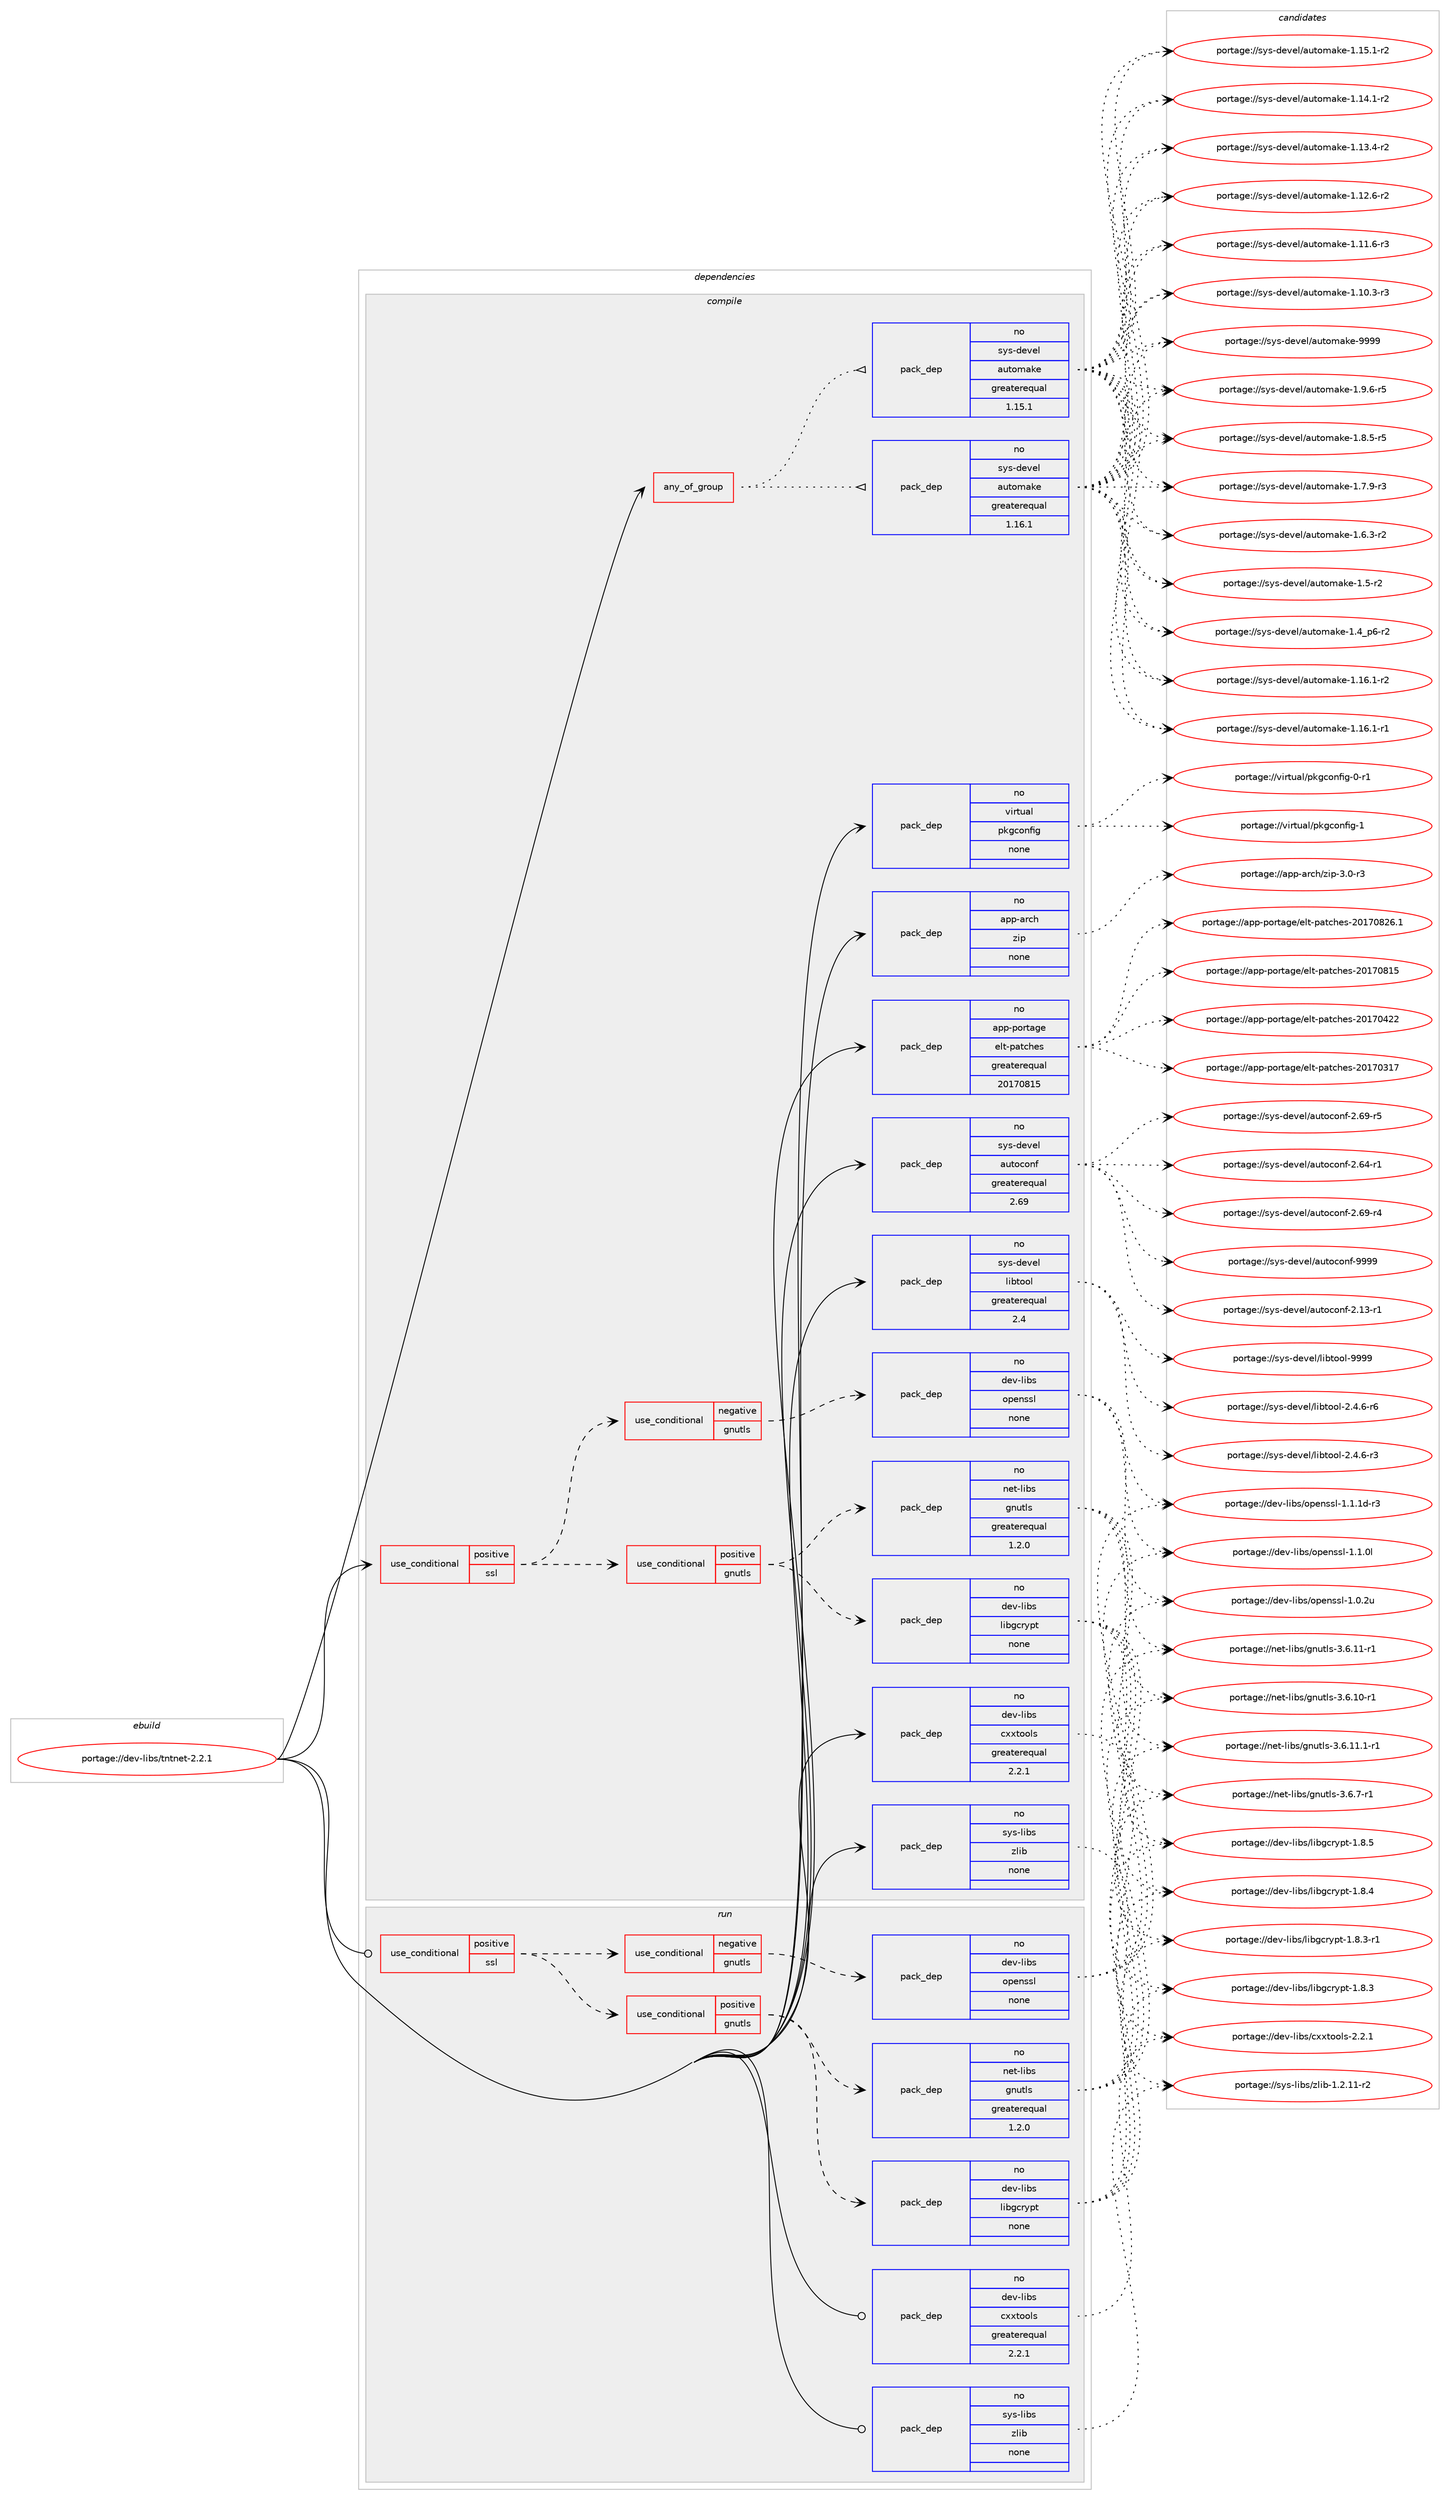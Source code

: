 digraph prolog {

# *************
# Graph options
# *************

newrank=true;
concentrate=true;
compound=true;
graph [rankdir=LR,fontname=Helvetica,fontsize=10,ranksep=1.5];#, ranksep=2.5, nodesep=0.2];
edge  [arrowhead=vee];
node  [fontname=Helvetica,fontsize=10];

# **********
# The ebuild
# **********

subgraph cluster_leftcol {
color=gray;
rank=same;
label=<<i>ebuild</i>>;
id [label="portage://dev-libs/tntnet-2.2.1", color=red, width=4, href="../dev-libs/tntnet-2.2.1.svg"];
}

# ****************
# The dependencies
# ****************

subgraph cluster_midcol {
color=gray;
label=<<i>dependencies</i>>;
subgraph cluster_compile {
fillcolor="#eeeeee";
style=filled;
label=<<i>compile</i>>;
subgraph any4935 {
dependency507593 [label=<<TABLE BORDER="0" CELLBORDER="1" CELLSPACING="0" CELLPADDING="4"><TR><TD CELLPADDING="10">any_of_group</TD></TR></TABLE>>, shape=none, color=red];subgraph pack378538 {
dependency507594 [label=<<TABLE BORDER="0" CELLBORDER="1" CELLSPACING="0" CELLPADDING="4" WIDTH="220"><TR><TD ROWSPAN="6" CELLPADDING="30">pack_dep</TD></TR><TR><TD WIDTH="110">no</TD></TR><TR><TD>sys-devel</TD></TR><TR><TD>automake</TD></TR><TR><TD>greaterequal</TD></TR><TR><TD>1.16.1</TD></TR></TABLE>>, shape=none, color=blue];
}
dependency507593:e -> dependency507594:w [weight=20,style="dotted",arrowhead="oinv"];
subgraph pack378539 {
dependency507595 [label=<<TABLE BORDER="0" CELLBORDER="1" CELLSPACING="0" CELLPADDING="4" WIDTH="220"><TR><TD ROWSPAN="6" CELLPADDING="30">pack_dep</TD></TR><TR><TD WIDTH="110">no</TD></TR><TR><TD>sys-devel</TD></TR><TR><TD>automake</TD></TR><TR><TD>greaterequal</TD></TR><TR><TD>1.15.1</TD></TR></TABLE>>, shape=none, color=blue];
}
dependency507593:e -> dependency507595:w [weight=20,style="dotted",arrowhead="oinv"];
}
id:e -> dependency507593:w [weight=20,style="solid",arrowhead="vee"];
subgraph cond123887 {
dependency507596 [label=<<TABLE BORDER="0" CELLBORDER="1" CELLSPACING="0" CELLPADDING="4"><TR><TD ROWSPAN="3" CELLPADDING="10">use_conditional</TD></TR><TR><TD>positive</TD></TR><TR><TD>ssl</TD></TR></TABLE>>, shape=none, color=red];
subgraph cond123888 {
dependency507597 [label=<<TABLE BORDER="0" CELLBORDER="1" CELLSPACING="0" CELLPADDING="4"><TR><TD ROWSPAN="3" CELLPADDING="10">use_conditional</TD></TR><TR><TD>positive</TD></TR><TR><TD>gnutls</TD></TR></TABLE>>, shape=none, color=red];
subgraph pack378540 {
dependency507598 [label=<<TABLE BORDER="0" CELLBORDER="1" CELLSPACING="0" CELLPADDING="4" WIDTH="220"><TR><TD ROWSPAN="6" CELLPADDING="30">pack_dep</TD></TR><TR><TD WIDTH="110">no</TD></TR><TR><TD>net-libs</TD></TR><TR><TD>gnutls</TD></TR><TR><TD>greaterequal</TD></TR><TR><TD>1.2.0</TD></TR></TABLE>>, shape=none, color=blue];
}
dependency507597:e -> dependency507598:w [weight=20,style="dashed",arrowhead="vee"];
subgraph pack378541 {
dependency507599 [label=<<TABLE BORDER="0" CELLBORDER="1" CELLSPACING="0" CELLPADDING="4" WIDTH="220"><TR><TD ROWSPAN="6" CELLPADDING="30">pack_dep</TD></TR><TR><TD WIDTH="110">no</TD></TR><TR><TD>dev-libs</TD></TR><TR><TD>libgcrypt</TD></TR><TR><TD>none</TD></TR><TR><TD></TD></TR></TABLE>>, shape=none, color=blue];
}
dependency507597:e -> dependency507599:w [weight=20,style="dashed",arrowhead="vee"];
}
dependency507596:e -> dependency507597:w [weight=20,style="dashed",arrowhead="vee"];
subgraph cond123889 {
dependency507600 [label=<<TABLE BORDER="0" CELLBORDER="1" CELLSPACING="0" CELLPADDING="4"><TR><TD ROWSPAN="3" CELLPADDING="10">use_conditional</TD></TR><TR><TD>negative</TD></TR><TR><TD>gnutls</TD></TR></TABLE>>, shape=none, color=red];
subgraph pack378542 {
dependency507601 [label=<<TABLE BORDER="0" CELLBORDER="1" CELLSPACING="0" CELLPADDING="4" WIDTH="220"><TR><TD ROWSPAN="6" CELLPADDING="30">pack_dep</TD></TR><TR><TD WIDTH="110">no</TD></TR><TR><TD>dev-libs</TD></TR><TR><TD>openssl</TD></TR><TR><TD>none</TD></TR><TR><TD></TD></TR></TABLE>>, shape=none, color=blue];
}
dependency507600:e -> dependency507601:w [weight=20,style="dashed",arrowhead="vee"];
}
dependency507596:e -> dependency507600:w [weight=20,style="dashed",arrowhead="vee"];
}
id:e -> dependency507596:w [weight=20,style="solid",arrowhead="vee"];
subgraph pack378543 {
dependency507602 [label=<<TABLE BORDER="0" CELLBORDER="1" CELLSPACING="0" CELLPADDING="4" WIDTH="220"><TR><TD ROWSPAN="6" CELLPADDING="30">pack_dep</TD></TR><TR><TD WIDTH="110">no</TD></TR><TR><TD>app-arch</TD></TR><TR><TD>zip</TD></TR><TR><TD>none</TD></TR><TR><TD></TD></TR></TABLE>>, shape=none, color=blue];
}
id:e -> dependency507602:w [weight=20,style="solid",arrowhead="vee"];
subgraph pack378544 {
dependency507603 [label=<<TABLE BORDER="0" CELLBORDER="1" CELLSPACING="0" CELLPADDING="4" WIDTH="220"><TR><TD ROWSPAN="6" CELLPADDING="30">pack_dep</TD></TR><TR><TD WIDTH="110">no</TD></TR><TR><TD>app-portage</TD></TR><TR><TD>elt-patches</TD></TR><TR><TD>greaterequal</TD></TR><TR><TD>20170815</TD></TR></TABLE>>, shape=none, color=blue];
}
id:e -> dependency507603:w [weight=20,style="solid",arrowhead="vee"];
subgraph pack378545 {
dependency507604 [label=<<TABLE BORDER="0" CELLBORDER="1" CELLSPACING="0" CELLPADDING="4" WIDTH="220"><TR><TD ROWSPAN="6" CELLPADDING="30">pack_dep</TD></TR><TR><TD WIDTH="110">no</TD></TR><TR><TD>dev-libs</TD></TR><TR><TD>cxxtools</TD></TR><TR><TD>greaterequal</TD></TR><TR><TD>2.2.1</TD></TR></TABLE>>, shape=none, color=blue];
}
id:e -> dependency507604:w [weight=20,style="solid",arrowhead="vee"];
subgraph pack378546 {
dependency507605 [label=<<TABLE BORDER="0" CELLBORDER="1" CELLSPACING="0" CELLPADDING="4" WIDTH="220"><TR><TD ROWSPAN="6" CELLPADDING="30">pack_dep</TD></TR><TR><TD WIDTH="110">no</TD></TR><TR><TD>sys-devel</TD></TR><TR><TD>autoconf</TD></TR><TR><TD>greaterequal</TD></TR><TR><TD>2.69</TD></TR></TABLE>>, shape=none, color=blue];
}
id:e -> dependency507605:w [weight=20,style="solid",arrowhead="vee"];
subgraph pack378547 {
dependency507606 [label=<<TABLE BORDER="0" CELLBORDER="1" CELLSPACING="0" CELLPADDING="4" WIDTH="220"><TR><TD ROWSPAN="6" CELLPADDING="30">pack_dep</TD></TR><TR><TD WIDTH="110">no</TD></TR><TR><TD>sys-devel</TD></TR><TR><TD>libtool</TD></TR><TR><TD>greaterequal</TD></TR><TR><TD>2.4</TD></TR></TABLE>>, shape=none, color=blue];
}
id:e -> dependency507606:w [weight=20,style="solid",arrowhead="vee"];
subgraph pack378548 {
dependency507607 [label=<<TABLE BORDER="0" CELLBORDER="1" CELLSPACING="0" CELLPADDING="4" WIDTH="220"><TR><TD ROWSPAN="6" CELLPADDING="30">pack_dep</TD></TR><TR><TD WIDTH="110">no</TD></TR><TR><TD>sys-libs</TD></TR><TR><TD>zlib</TD></TR><TR><TD>none</TD></TR><TR><TD></TD></TR></TABLE>>, shape=none, color=blue];
}
id:e -> dependency507607:w [weight=20,style="solid",arrowhead="vee"];
subgraph pack378549 {
dependency507608 [label=<<TABLE BORDER="0" CELLBORDER="1" CELLSPACING="0" CELLPADDING="4" WIDTH="220"><TR><TD ROWSPAN="6" CELLPADDING="30">pack_dep</TD></TR><TR><TD WIDTH="110">no</TD></TR><TR><TD>virtual</TD></TR><TR><TD>pkgconfig</TD></TR><TR><TD>none</TD></TR><TR><TD></TD></TR></TABLE>>, shape=none, color=blue];
}
id:e -> dependency507608:w [weight=20,style="solid",arrowhead="vee"];
}
subgraph cluster_compileandrun {
fillcolor="#eeeeee";
style=filled;
label=<<i>compile and run</i>>;
}
subgraph cluster_run {
fillcolor="#eeeeee";
style=filled;
label=<<i>run</i>>;
subgraph cond123890 {
dependency507609 [label=<<TABLE BORDER="0" CELLBORDER="1" CELLSPACING="0" CELLPADDING="4"><TR><TD ROWSPAN="3" CELLPADDING="10">use_conditional</TD></TR><TR><TD>positive</TD></TR><TR><TD>ssl</TD></TR></TABLE>>, shape=none, color=red];
subgraph cond123891 {
dependency507610 [label=<<TABLE BORDER="0" CELLBORDER="1" CELLSPACING="0" CELLPADDING="4"><TR><TD ROWSPAN="3" CELLPADDING="10">use_conditional</TD></TR><TR><TD>positive</TD></TR><TR><TD>gnutls</TD></TR></TABLE>>, shape=none, color=red];
subgraph pack378550 {
dependency507611 [label=<<TABLE BORDER="0" CELLBORDER="1" CELLSPACING="0" CELLPADDING="4" WIDTH="220"><TR><TD ROWSPAN="6" CELLPADDING="30">pack_dep</TD></TR><TR><TD WIDTH="110">no</TD></TR><TR><TD>net-libs</TD></TR><TR><TD>gnutls</TD></TR><TR><TD>greaterequal</TD></TR><TR><TD>1.2.0</TD></TR></TABLE>>, shape=none, color=blue];
}
dependency507610:e -> dependency507611:w [weight=20,style="dashed",arrowhead="vee"];
subgraph pack378551 {
dependency507612 [label=<<TABLE BORDER="0" CELLBORDER="1" CELLSPACING="0" CELLPADDING="4" WIDTH="220"><TR><TD ROWSPAN="6" CELLPADDING="30">pack_dep</TD></TR><TR><TD WIDTH="110">no</TD></TR><TR><TD>dev-libs</TD></TR><TR><TD>libgcrypt</TD></TR><TR><TD>none</TD></TR><TR><TD></TD></TR></TABLE>>, shape=none, color=blue];
}
dependency507610:e -> dependency507612:w [weight=20,style="dashed",arrowhead="vee"];
}
dependency507609:e -> dependency507610:w [weight=20,style="dashed",arrowhead="vee"];
subgraph cond123892 {
dependency507613 [label=<<TABLE BORDER="0" CELLBORDER="1" CELLSPACING="0" CELLPADDING="4"><TR><TD ROWSPAN="3" CELLPADDING="10">use_conditional</TD></TR><TR><TD>negative</TD></TR><TR><TD>gnutls</TD></TR></TABLE>>, shape=none, color=red];
subgraph pack378552 {
dependency507614 [label=<<TABLE BORDER="0" CELLBORDER="1" CELLSPACING="0" CELLPADDING="4" WIDTH="220"><TR><TD ROWSPAN="6" CELLPADDING="30">pack_dep</TD></TR><TR><TD WIDTH="110">no</TD></TR><TR><TD>dev-libs</TD></TR><TR><TD>openssl</TD></TR><TR><TD>none</TD></TR><TR><TD></TD></TR></TABLE>>, shape=none, color=blue];
}
dependency507613:e -> dependency507614:w [weight=20,style="dashed",arrowhead="vee"];
}
dependency507609:e -> dependency507613:w [weight=20,style="dashed",arrowhead="vee"];
}
id:e -> dependency507609:w [weight=20,style="solid",arrowhead="odot"];
subgraph pack378553 {
dependency507615 [label=<<TABLE BORDER="0" CELLBORDER="1" CELLSPACING="0" CELLPADDING="4" WIDTH="220"><TR><TD ROWSPAN="6" CELLPADDING="30">pack_dep</TD></TR><TR><TD WIDTH="110">no</TD></TR><TR><TD>dev-libs</TD></TR><TR><TD>cxxtools</TD></TR><TR><TD>greaterequal</TD></TR><TR><TD>2.2.1</TD></TR></TABLE>>, shape=none, color=blue];
}
id:e -> dependency507615:w [weight=20,style="solid",arrowhead="odot"];
subgraph pack378554 {
dependency507616 [label=<<TABLE BORDER="0" CELLBORDER="1" CELLSPACING="0" CELLPADDING="4" WIDTH="220"><TR><TD ROWSPAN="6" CELLPADDING="30">pack_dep</TD></TR><TR><TD WIDTH="110">no</TD></TR><TR><TD>sys-libs</TD></TR><TR><TD>zlib</TD></TR><TR><TD>none</TD></TR><TR><TD></TD></TR></TABLE>>, shape=none, color=blue];
}
id:e -> dependency507616:w [weight=20,style="solid",arrowhead="odot"];
}
}

# **************
# The candidates
# **************

subgraph cluster_choices {
rank=same;
color=gray;
label=<<i>candidates</i>>;

subgraph choice378538 {
color=black;
nodesep=1;
choice115121115451001011181011084797117116111109971071014557575757 [label="portage://sys-devel/automake-9999", color=red, width=4,href="../sys-devel/automake-9999.svg"];
choice115121115451001011181011084797117116111109971071014549465746544511453 [label="portage://sys-devel/automake-1.9.6-r5", color=red, width=4,href="../sys-devel/automake-1.9.6-r5.svg"];
choice115121115451001011181011084797117116111109971071014549465646534511453 [label="portage://sys-devel/automake-1.8.5-r5", color=red, width=4,href="../sys-devel/automake-1.8.5-r5.svg"];
choice115121115451001011181011084797117116111109971071014549465546574511451 [label="portage://sys-devel/automake-1.7.9-r3", color=red, width=4,href="../sys-devel/automake-1.7.9-r3.svg"];
choice115121115451001011181011084797117116111109971071014549465446514511450 [label="portage://sys-devel/automake-1.6.3-r2", color=red, width=4,href="../sys-devel/automake-1.6.3-r2.svg"];
choice11512111545100101118101108479711711611110997107101454946534511450 [label="portage://sys-devel/automake-1.5-r2", color=red, width=4,href="../sys-devel/automake-1.5-r2.svg"];
choice115121115451001011181011084797117116111109971071014549465295112544511450 [label="portage://sys-devel/automake-1.4_p6-r2", color=red, width=4,href="../sys-devel/automake-1.4_p6-r2.svg"];
choice11512111545100101118101108479711711611110997107101454946495446494511450 [label="portage://sys-devel/automake-1.16.1-r2", color=red, width=4,href="../sys-devel/automake-1.16.1-r2.svg"];
choice11512111545100101118101108479711711611110997107101454946495446494511449 [label="portage://sys-devel/automake-1.16.1-r1", color=red, width=4,href="../sys-devel/automake-1.16.1-r1.svg"];
choice11512111545100101118101108479711711611110997107101454946495346494511450 [label="portage://sys-devel/automake-1.15.1-r2", color=red, width=4,href="../sys-devel/automake-1.15.1-r2.svg"];
choice11512111545100101118101108479711711611110997107101454946495246494511450 [label="portage://sys-devel/automake-1.14.1-r2", color=red, width=4,href="../sys-devel/automake-1.14.1-r2.svg"];
choice11512111545100101118101108479711711611110997107101454946495146524511450 [label="portage://sys-devel/automake-1.13.4-r2", color=red, width=4,href="../sys-devel/automake-1.13.4-r2.svg"];
choice11512111545100101118101108479711711611110997107101454946495046544511450 [label="portage://sys-devel/automake-1.12.6-r2", color=red, width=4,href="../sys-devel/automake-1.12.6-r2.svg"];
choice11512111545100101118101108479711711611110997107101454946494946544511451 [label="portage://sys-devel/automake-1.11.6-r3", color=red, width=4,href="../sys-devel/automake-1.11.6-r3.svg"];
choice11512111545100101118101108479711711611110997107101454946494846514511451 [label="portage://sys-devel/automake-1.10.3-r3", color=red, width=4,href="../sys-devel/automake-1.10.3-r3.svg"];
dependency507594:e -> choice115121115451001011181011084797117116111109971071014557575757:w [style=dotted,weight="100"];
dependency507594:e -> choice115121115451001011181011084797117116111109971071014549465746544511453:w [style=dotted,weight="100"];
dependency507594:e -> choice115121115451001011181011084797117116111109971071014549465646534511453:w [style=dotted,weight="100"];
dependency507594:e -> choice115121115451001011181011084797117116111109971071014549465546574511451:w [style=dotted,weight="100"];
dependency507594:e -> choice115121115451001011181011084797117116111109971071014549465446514511450:w [style=dotted,weight="100"];
dependency507594:e -> choice11512111545100101118101108479711711611110997107101454946534511450:w [style=dotted,weight="100"];
dependency507594:e -> choice115121115451001011181011084797117116111109971071014549465295112544511450:w [style=dotted,weight="100"];
dependency507594:e -> choice11512111545100101118101108479711711611110997107101454946495446494511450:w [style=dotted,weight="100"];
dependency507594:e -> choice11512111545100101118101108479711711611110997107101454946495446494511449:w [style=dotted,weight="100"];
dependency507594:e -> choice11512111545100101118101108479711711611110997107101454946495346494511450:w [style=dotted,weight="100"];
dependency507594:e -> choice11512111545100101118101108479711711611110997107101454946495246494511450:w [style=dotted,weight="100"];
dependency507594:e -> choice11512111545100101118101108479711711611110997107101454946495146524511450:w [style=dotted,weight="100"];
dependency507594:e -> choice11512111545100101118101108479711711611110997107101454946495046544511450:w [style=dotted,weight="100"];
dependency507594:e -> choice11512111545100101118101108479711711611110997107101454946494946544511451:w [style=dotted,weight="100"];
dependency507594:e -> choice11512111545100101118101108479711711611110997107101454946494846514511451:w [style=dotted,weight="100"];
}
subgraph choice378539 {
color=black;
nodesep=1;
choice115121115451001011181011084797117116111109971071014557575757 [label="portage://sys-devel/automake-9999", color=red, width=4,href="../sys-devel/automake-9999.svg"];
choice115121115451001011181011084797117116111109971071014549465746544511453 [label="portage://sys-devel/automake-1.9.6-r5", color=red, width=4,href="../sys-devel/automake-1.9.6-r5.svg"];
choice115121115451001011181011084797117116111109971071014549465646534511453 [label="portage://sys-devel/automake-1.8.5-r5", color=red, width=4,href="../sys-devel/automake-1.8.5-r5.svg"];
choice115121115451001011181011084797117116111109971071014549465546574511451 [label="portage://sys-devel/automake-1.7.9-r3", color=red, width=4,href="../sys-devel/automake-1.7.9-r3.svg"];
choice115121115451001011181011084797117116111109971071014549465446514511450 [label="portage://sys-devel/automake-1.6.3-r2", color=red, width=4,href="../sys-devel/automake-1.6.3-r2.svg"];
choice11512111545100101118101108479711711611110997107101454946534511450 [label="portage://sys-devel/automake-1.5-r2", color=red, width=4,href="../sys-devel/automake-1.5-r2.svg"];
choice115121115451001011181011084797117116111109971071014549465295112544511450 [label="portage://sys-devel/automake-1.4_p6-r2", color=red, width=4,href="../sys-devel/automake-1.4_p6-r2.svg"];
choice11512111545100101118101108479711711611110997107101454946495446494511450 [label="portage://sys-devel/automake-1.16.1-r2", color=red, width=4,href="../sys-devel/automake-1.16.1-r2.svg"];
choice11512111545100101118101108479711711611110997107101454946495446494511449 [label="portage://sys-devel/automake-1.16.1-r1", color=red, width=4,href="../sys-devel/automake-1.16.1-r1.svg"];
choice11512111545100101118101108479711711611110997107101454946495346494511450 [label="portage://sys-devel/automake-1.15.1-r2", color=red, width=4,href="../sys-devel/automake-1.15.1-r2.svg"];
choice11512111545100101118101108479711711611110997107101454946495246494511450 [label="portage://sys-devel/automake-1.14.1-r2", color=red, width=4,href="../sys-devel/automake-1.14.1-r2.svg"];
choice11512111545100101118101108479711711611110997107101454946495146524511450 [label="portage://sys-devel/automake-1.13.4-r2", color=red, width=4,href="../sys-devel/automake-1.13.4-r2.svg"];
choice11512111545100101118101108479711711611110997107101454946495046544511450 [label="portage://sys-devel/automake-1.12.6-r2", color=red, width=4,href="../sys-devel/automake-1.12.6-r2.svg"];
choice11512111545100101118101108479711711611110997107101454946494946544511451 [label="portage://sys-devel/automake-1.11.6-r3", color=red, width=4,href="../sys-devel/automake-1.11.6-r3.svg"];
choice11512111545100101118101108479711711611110997107101454946494846514511451 [label="portage://sys-devel/automake-1.10.3-r3", color=red, width=4,href="../sys-devel/automake-1.10.3-r3.svg"];
dependency507595:e -> choice115121115451001011181011084797117116111109971071014557575757:w [style=dotted,weight="100"];
dependency507595:e -> choice115121115451001011181011084797117116111109971071014549465746544511453:w [style=dotted,weight="100"];
dependency507595:e -> choice115121115451001011181011084797117116111109971071014549465646534511453:w [style=dotted,weight="100"];
dependency507595:e -> choice115121115451001011181011084797117116111109971071014549465546574511451:w [style=dotted,weight="100"];
dependency507595:e -> choice115121115451001011181011084797117116111109971071014549465446514511450:w [style=dotted,weight="100"];
dependency507595:e -> choice11512111545100101118101108479711711611110997107101454946534511450:w [style=dotted,weight="100"];
dependency507595:e -> choice115121115451001011181011084797117116111109971071014549465295112544511450:w [style=dotted,weight="100"];
dependency507595:e -> choice11512111545100101118101108479711711611110997107101454946495446494511450:w [style=dotted,weight="100"];
dependency507595:e -> choice11512111545100101118101108479711711611110997107101454946495446494511449:w [style=dotted,weight="100"];
dependency507595:e -> choice11512111545100101118101108479711711611110997107101454946495346494511450:w [style=dotted,weight="100"];
dependency507595:e -> choice11512111545100101118101108479711711611110997107101454946495246494511450:w [style=dotted,weight="100"];
dependency507595:e -> choice11512111545100101118101108479711711611110997107101454946495146524511450:w [style=dotted,weight="100"];
dependency507595:e -> choice11512111545100101118101108479711711611110997107101454946495046544511450:w [style=dotted,weight="100"];
dependency507595:e -> choice11512111545100101118101108479711711611110997107101454946494946544511451:w [style=dotted,weight="100"];
dependency507595:e -> choice11512111545100101118101108479711711611110997107101454946494846514511451:w [style=dotted,weight="100"];
}
subgraph choice378540 {
color=black;
nodesep=1;
choice1101011164510810598115471031101171161081154551465446554511449 [label="portage://net-libs/gnutls-3.6.7-r1", color=red, width=4,href="../net-libs/gnutls-3.6.7-r1.svg"];
choice1101011164510810598115471031101171161081154551465446494946494511449 [label="portage://net-libs/gnutls-3.6.11.1-r1", color=red, width=4,href="../net-libs/gnutls-3.6.11.1-r1.svg"];
choice110101116451081059811547103110117116108115455146544649494511449 [label="portage://net-libs/gnutls-3.6.11-r1", color=red, width=4,href="../net-libs/gnutls-3.6.11-r1.svg"];
choice110101116451081059811547103110117116108115455146544649484511449 [label="portage://net-libs/gnutls-3.6.10-r1", color=red, width=4,href="../net-libs/gnutls-3.6.10-r1.svg"];
dependency507598:e -> choice1101011164510810598115471031101171161081154551465446554511449:w [style=dotted,weight="100"];
dependency507598:e -> choice1101011164510810598115471031101171161081154551465446494946494511449:w [style=dotted,weight="100"];
dependency507598:e -> choice110101116451081059811547103110117116108115455146544649494511449:w [style=dotted,weight="100"];
dependency507598:e -> choice110101116451081059811547103110117116108115455146544649484511449:w [style=dotted,weight="100"];
}
subgraph choice378541 {
color=black;
nodesep=1;
choice1001011184510810598115471081059810399114121112116454946564653 [label="portage://dev-libs/libgcrypt-1.8.5", color=red, width=4,href="../dev-libs/libgcrypt-1.8.5.svg"];
choice1001011184510810598115471081059810399114121112116454946564652 [label="portage://dev-libs/libgcrypt-1.8.4", color=red, width=4,href="../dev-libs/libgcrypt-1.8.4.svg"];
choice10010111845108105981154710810598103991141211121164549465646514511449 [label="portage://dev-libs/libgcrypt-1.8.3-r1", color=red, width=4,href="../dev-libs/libgcrypt-1.8.3-r1.svg"];
choice1001011184510810598115471081059810399114121112116454946564651 [label="portage://dev-libs/libgcrypt-1.8.3", color=red, width=4,href="../dev-libs/libgcrypt-1.8.3.svg"];
dependency507599:e -> choice1001011184510810598115471081059810399114121112116454946564653:w [style=dotted,weight="100"];
dependency507599:e -> choice1001011184510810598115471081059810399114121112116454946564652:w [style=dotted,weight="100"];
dependency507599:e -> choice10010111845108105981154710810598103991141211121164549465646514511449:w [style=dotted,weight="100"];
dependency507599:e -> choice1001011184510810598115471081059810399114121112116454946564651:w [style=dotted,weight="100"];
}
subgraph choice378542 {
color=black;
nodesep=1;
choice1001011184510810598115471111121011101151151084549464946491004511451 [label="portage://dev-libs/openssl-1.1.1d-r3", color=red, width=4,href="../dev-libs/openssl-1.1.1d-r3.svg"];
choice100101118451081059811547111112101110115115108454946494648108 [label="portage://dev-libs/openssl-1.1.0l", color=red, width=4,href="../dev-libs/openssl-1.1.0l.svg"];
choice100101118451081059811547111112101110115115108454946484650117 [label="portage://dev-libs/openssl-1.0.2u", color=red, width=4,href="../dev-libs/openssl-1.0.2u.svg"];
dependency507601:e -> choice1001011184510810598115471111121011101151151084549464946491004511451:w [style=dotted,weight="100"];
dependency507601:e -> choice100101118451081059811547111112101110115115108454946494648108:w [style=dotted,weight="100"];
dependency507601:e -> choice100101118451081059811547111112101110115115108454946484650117:w [style=dotted,weight="100"];
}
subgraph choice378543 {
color=black;
nodesep=1;
choice9711211245971149910447122105112455146484511451 [label="portage://app-arch/zip-3.0-r3", color=red, width=4,href="../app-arch/zip-3.0-r3.svg"];
dependency507602:e -> choice9711211245971149910447122105112455146484511451:w [style=dotted,weight="100"];
}
subgraph choice378544 {
color=black;
nodesep=1;
choice971121124511211111411697103101471011081164511297116991041011154550484955485650544649 [label="portage://app-portage/elt-patches-20170826.1", color=red, width=4,href="../app-portage/elt-patches-20170826.1.svg"];
choice97112112451121111141169710310147101108116451129711699104101115455048495548564953 [label="portage://app-portage/elt-patches-20170815", color=red, width=4,href="../app-portage/elt-patches-20170815.svg"];
choice97112112451121111141169710310147101108116451129711699104101115455048495548525050 [label="portage://app-portage/elt-patches-20170422", color=red, width=4,href="../app-portage/elt-patches-20170422.svg"];
choice97112112451121111141169710310147101108116451129711699104101115455048495548514955 [label="portage://app-portage/elt-patches-20170317", color=red, width=4,href="../app-portage/elt-patches-20170317.svg"];
dependency507603:e -> choice971121124511211111411697103101471011081164511297116991041011154550484955485650544649:w [style=dotted,weight="100"];
dependency507603:e -> choice97112112451121111141169710310147101108116451129711699104101115455048495548564953:w [style=dotted,weight="100"];
dependency507603:e -> choice97112112451121111141169710310147101108116451129711699104101115455048495548525050:w [style=dotted,weight="100"];
dependency507603:e -> choice97112112451121111141169710310147101108116451129711699104101115455048495548514955:w [style=dotted,weight="100"];
}
subgraph choice378545 {
color=black;
nodesep=1;
choice10010111845108105981154799120120116111111108115455046504649 [label="portage://dev-libs/cxxtools-2.2.1", color=red, width=4,href="../dev-libs/cxxtools-2.2.1.svg"];
dependency507604:e -> choice10010111845108105981154799120120116111111108115455046504649:w [style=dotted,weight="100"];
}
subgraph choice378546 {
color=black;
nodesep=1;
choice115121115451001011181011084797117116111991111101024557575757 [label="portage://sys-devel/autoconf-9999", color=red, width=4,href="../sys-devel/autoconf-9999.svg"];
choice1151211154510010111810110847971171161119911111010245504654574511453 [label="portage://sys-devel/autoconf-2.69-r5", color=red, width=4,href="../sys-devel/autoconf-2.69-r5.svg"];
choice1151211154510010111810110847971171161119911111010245504654574511452 [label="portage://sys-devel/autoconf-2.69-r4", color=red, width=4,href="../sys-devel/autoconf-2.69-r4.svg"];
choice1151211154510010111810110847971171161119911111010245504654524511449 [label="portage://sys-devel/autoconf-2.64-r1", color=red, width=4,href="../sys-devel/autoconf-2.64-r1.svg"];
choice1151211154510010111810110847971171161119911111010245504649514511449 [label="portage://sys-devel/autoconf-2.13-r1", color=red, width=4,href="../sys-devel/autoconf-2.13-r1.svg"];
dependency507605:e -> choice115121115451001011181011084797117116111991111101024557575757:w [style=dotted,weight="100"];
dependency507605:e -> choice1151211154510010111810110847971171161119911111010245504654574511453:w [style=dotted,weight="100"];
dependency507605:e -> choice1151211154510010111810110847971171161119911111010245504654574511452:w [style=dotted,weight="100"];
dependency507605:e -> choice1151211154510010111810110847971171161119911111010245504654524511449:w [style=dotted,weight="100"];
dependency507605:e -> choice1151211154510010111810110847971171161119911111010245504649514511449:w [style=dotted,weight="100"];
}
subgraph choice378547 {
color=black;
nodesep=1;
choice1151211154510010111810110847108105981161111111084557575757 [label="portage://sys-devel/libtool-9999", color=red, width=4,href="../sys-devel/libtool-9999.svg"];
choice1151211154510010111810110847108105981161111111084550465246544511454 [label="portage://sys-devel/libtool-2.4.6-r6", color=red, width=4,href="../sys-devel/libtool-2.4.6-r6.svg"];
choice1151211154510010111810110847108105981161111111084550465246544511451 [label="portage://sys-devel/libtool-2.4.6-r3", color=red, width=4,href="../sys-devel/libtool-2.4.6-r3.svg"];
dependency507606:e -> choice1151211154510010111810110847108105981161111111084557575757:w [style=dotted,weight="100"];
dependency507606:e -> choice1151211154510010111810110847108105981161111111084550465246544511454:w [style=dotted,weight="100"];
dependency507606:e -> choice1151211154510010111810110847108105981161111111084550465246544511451:w [style=dotted,weight="100"];
}
subgraph choice378548 {
color=black;
nodesep=1;
choice11512111545108105981154712210810598454946504649494511450 [label="portage://sys-libs/zlib-1.2.11-r2", color=red, width=4,href="../sys-libs/zlib-1.2.11-r2.svg"];
dependency507607:e -> choice11512111545108105981154712210810598454946504649494511450:w [style=dotted,weight="100"];
}
subgraph choice378549 {
color=black;
nodesep=1;
choice1181051141161179710847112107103991111101021051034549 [label="portage://virtual/pkgconfig-1", color=red, width=4,href="../virtual/pkgconfig-1.svg"];
choice11810511411611797108471121071039911111010210510345484511449 [label="portage://virtual/pkgconfig-0-r1", color=red, width=4,href="../virtual/pkgconfig-0-r1.svg"];
dependency507608:e -> choice1181051141161179710847112107103991111101021051034549:w [style=dotted,weight="100"];
dependency507608:e -> choice11810511411611797108471121071039911111010210510345484511449:w [style=dotted,weight="100"];
}
subgraph choice378550 {
color=black;
nodesep=1;
choice1101011164510810598115471031101171161081154551465446554511449 [label="portage://net-libs/gnutls-3.6.7-r1", color=red, width=4,href="../net-libs/gnutls-3.6.7-r1.svg"];
choice1101011164510810598115471031101171161081154551465446494946494511449 [label="portage://net-libs/gnutls-3.6.11.1-r1", color=red, width=4,href="../net-libs/gnutls-3.6.11.1-r1.svg"];
choice110101116451081059811547103110117116108115455146544649494511449 [label="portage://net-libs/gnutls-3.6.11-r1", color=red, width=4,href="../net-libs/gnutls-3.6.11-r1.svg"];
choice110101116451081059811547103110117116108115455146544649484511449 [label="portage://net-libs/gnutls-3.6.10-r1", color=red, width=4,href="../net-libs/gnutls-3.6.10-r1.svg"];
dependency507611:e -> choice1101011164510810598115471031101171161081154551465446554511449:w [style=dotted,weight="100"];
dependency507611:e -> choice1101011164510810598115471031101171161081154551465446494946494511449:w [style=dotted,weight="100"];
dependency507611:e -> choice110101116451081059811547103110117116108115455146544649494511449:w [style=dotted,weight="100"];
dependency507611:e -> choice110101116451081059811547103110117116108115455146544649484511449:w [style=dotted,weight="100"];
}
subgraph choice378551 {
color=black;
nodesep=1;
choice1001011184510810598115471081059810399114121112116454946564653 [label="portage://dev-libs/libgcrypt-1.8.5", color=red, width=4,href="../dev-libs/libgcrypt-1.8.5.svg"];
choice1001011184510810598115471081059810399114121112116454946564652 [label="portage://dev-libs/libgcrypt-1.8.4", color=red, width=4,href="../dev-libs/libgcrypt-1.8.4.svg"];
choice10010111845108105981154710810598103991141211121164549465646514511449 [label="portage://dev-libs/libgcrypt-1.8.3-r1", color=red, width=4,href="../dev-libs/libgcrypt-1.8.3-r1.svg"];
choice1001011184510810598115471081059810399114121112116454946564651 [label="portage://dev-libs/libgcrypt-1.8.3", color=red, width=4,href="../dev-libs/libgcrypt-1.8.3.svg"];
dependency507612:e -> choice1001011184510810598115471081059810399114121112116454946564653:w [style=dotted,weight="100"];
dependency507612:e -> choice1001011184510810598115471081059810399114121112116454946564652:w [style=dotted,weight="100"];
dependency507612:e -> choice10010111845108105981154710810598103991141211121164549465646514511449:w [style=dotted,weight="100"];
dependency507612:e -> choice1001011184510810598115471081059810399114121112116454946564651:w [style=dotted,weight="100"];
}
subgraph choice378552 {
color=black;
nodesep=1;
choice1001011184510810598115471111121011101151151084549464946491004511451 [label="portage://dev-libs/openssl-1.1.1d-r3", color=red, width=4,href="../dev-libs/openssl-1.1.1d-r3.svg"];
choice100101118451081059811547111112101110115115108454946494648108 [label="portage://dev-libs/openssl-1.1.0l", color=red, width=4,href="../dev-libs/openssl-1.1.0l.svg"];
choice100101118451081059811547111112101110115115108454946484650117 [label="portage://dev-libs/openssl-1.0.2u", color=red, width=4,href="../dev-libs/openssl-1.0.2u.svg"];
dependency507614:e -> choice1001011184510810598115471111121011101151151084549464946491004511451:w [style=dotted,weight="100"];
dependency507614:e -> choice100101118451081059811547111112101110115115108454946494648108:w [style=dotted,weight="100"];
dependency507614:e -> choice100101118451081059811547111112101110115115108454946484650117:w [style=dotted,weight="100"];
}
subgraph choice378553 {
color=black;
nodesep=1;
choice10010111845108105981154799120120116111111108115455046504649 [label="portage://dev-libs/cxxtools-2.2.1", color=red, width=4,href="../dev-libs/cxxtools-2.2.1.svg"];
dependency507615:e -> choice10010111845108105981154799120120116111111108115455046504649:w [style=dotted,weight="100"];
}
subgraph choice378554 {
color=black;
nodesep=1;
choice11512111545108105981154712210810598454946504649494511450 [label="portage://sys-libs/zlib-1.2.11-r2", color=red, width=4,href="../sys-libs/zlib-1.2.11-r2.svg"];
dependency507616:e -> choice11512111545108105981154712210810598454946504649494511450:w [style=dotted,weight="100"];
}
}

}
